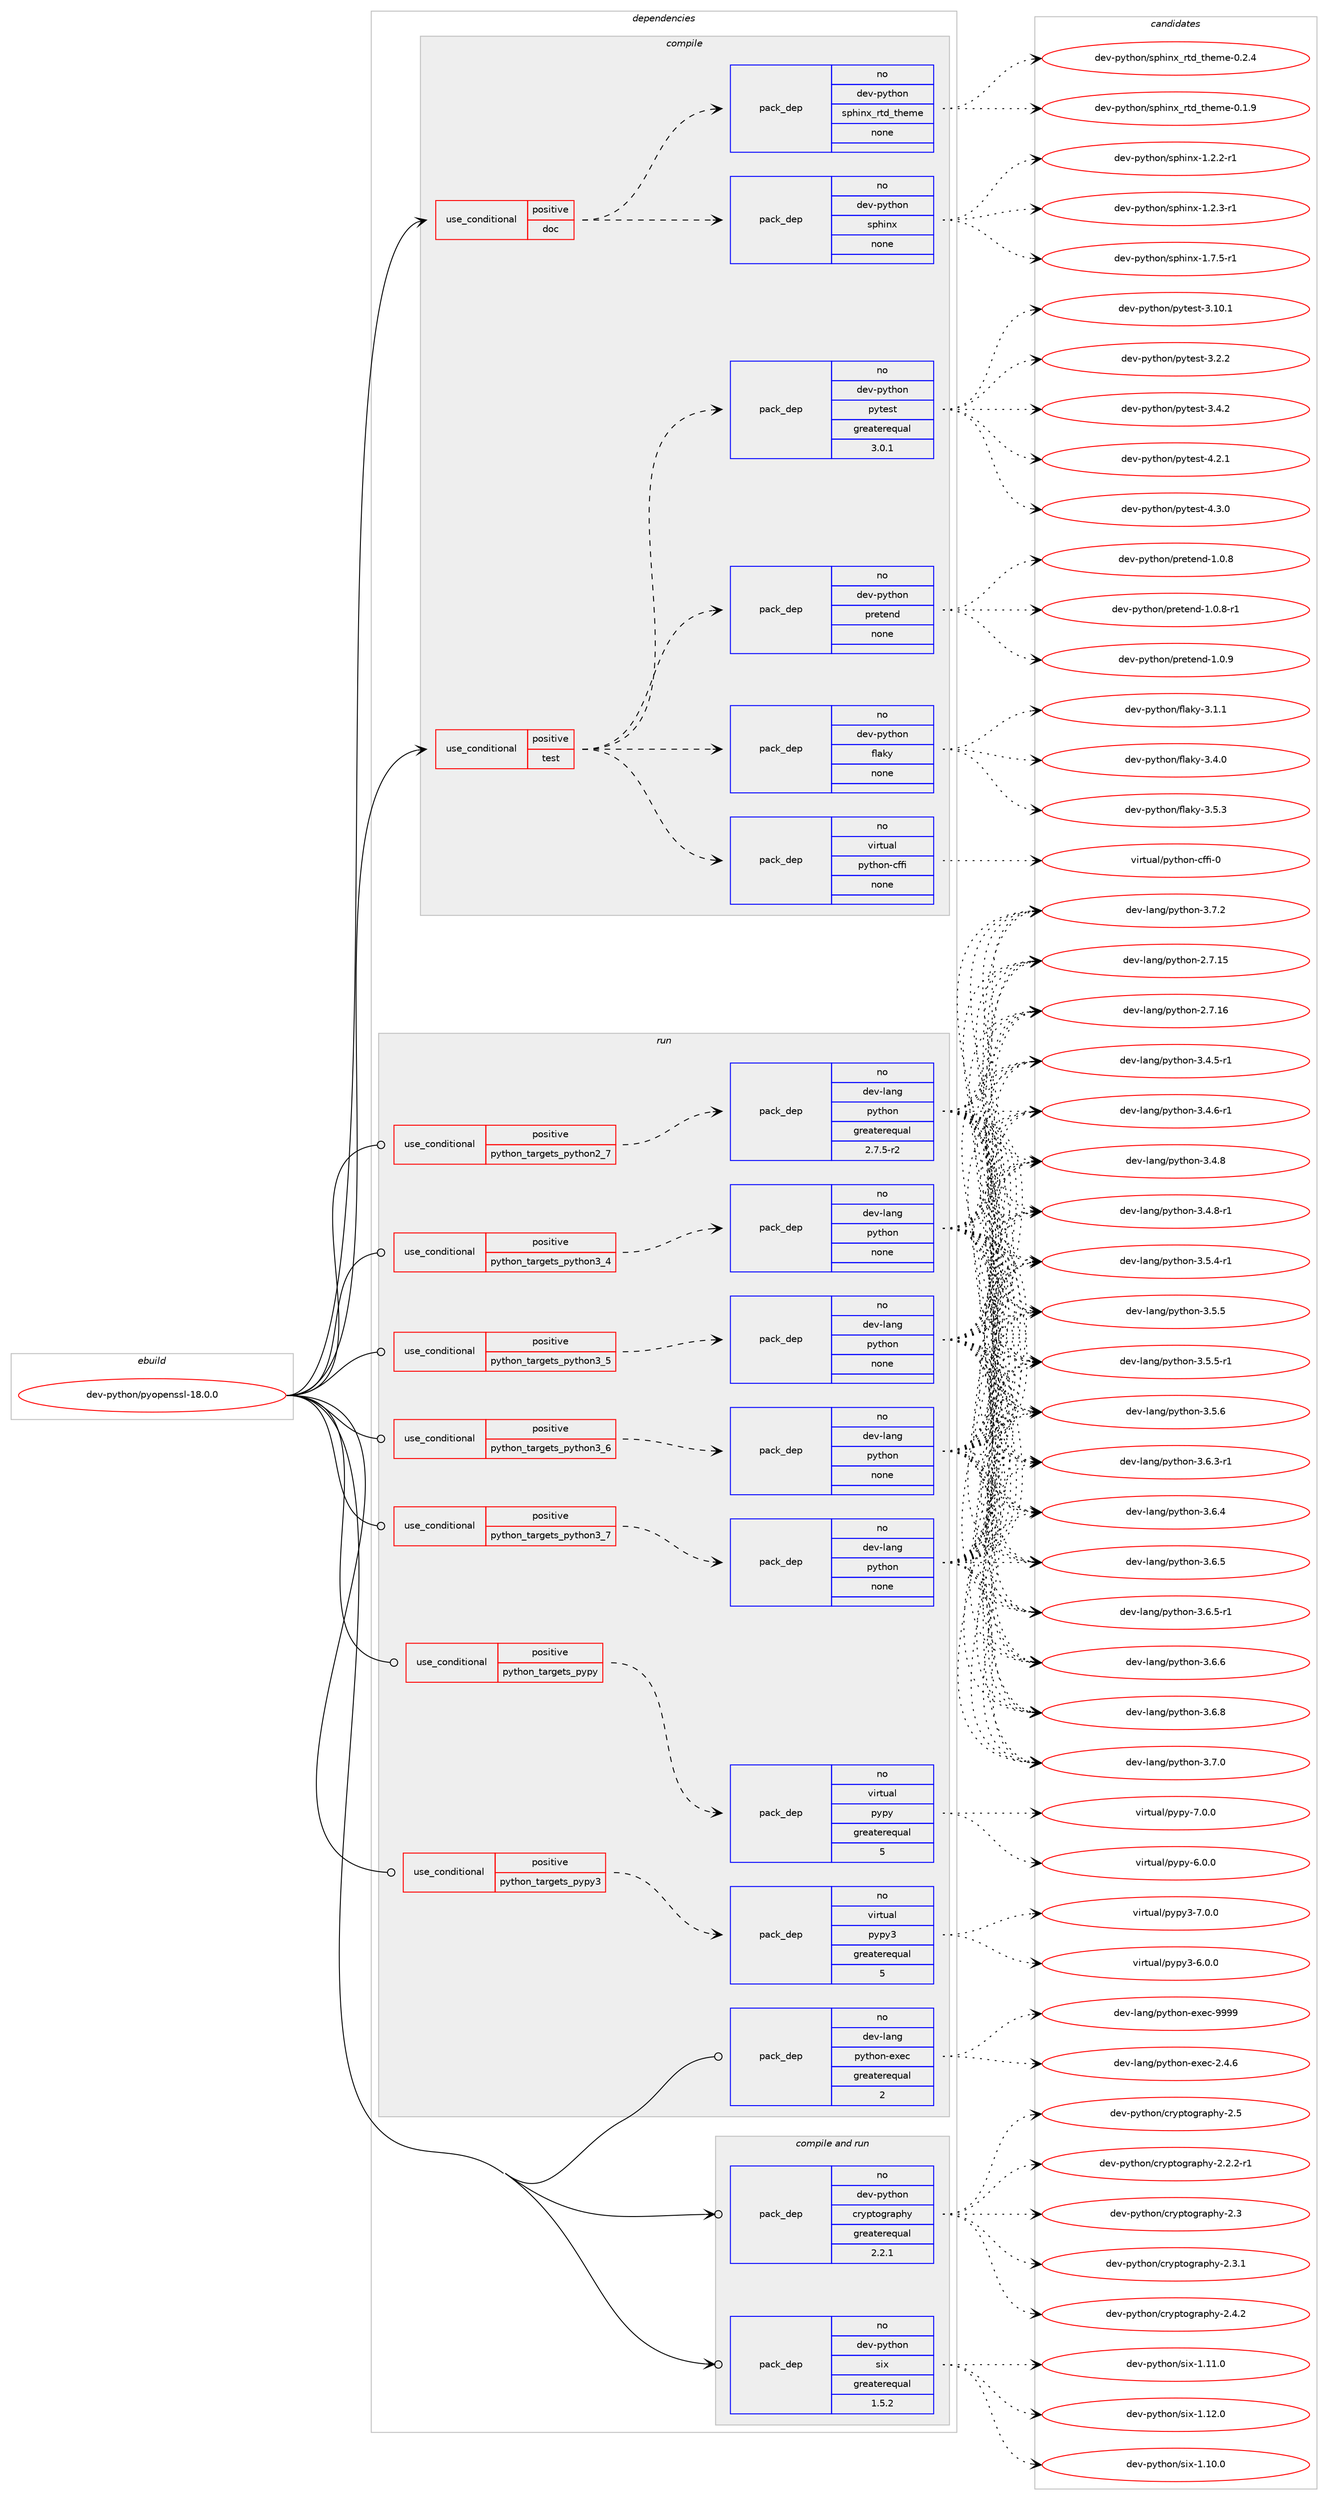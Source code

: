 digraph prolog {

# *************
# Graph options
# *************

newrank=true;
concentrate=true;
compound=true;
graph [rankdir=LR,fontname=Helvetica,fontsize=10,ranksep=1.5];#, ranksep=2.5, nodesep=0.2];
edge  [arrowhead=vee];
node  [fontname=Helvetica,fontsize=10];

# **********
# The ebuild
# **********

subgraph cluster_leftcol {
color=gray;
rank=same;
label=<<i>ebuild</i>>;
id [label="dev-python/pyopenssl-18.0.0", color=red, width=4, href="../dev-python/pyopenssl-18.0.0.svg"];
}

# ****************
# The dependencies
# ****************

subgraph cluster_midcol {
color=gray;
label=<<i>dependencies</i>>;
subgraph cluster_compile {
fillcolor="#eeeeee";
style=filled;
label=<<i>compile</i>>;
subgraph cond381365 {
dependency1430950 [label=<<TABLE BORDER="0" CELLBORDER="1" CELLSPACING="0" CELLPADDING="4"><TR><TD ROWSPAN="3" CELLPADDING="10">use_conditional</TD></TR><TR><TD>positive</TD></TR><TR><TD>doc</TD></TR></TABLE>>, shape=none, color=red];
subgraph pack1026262 {
dependency1430951 [label=<<TABLE BORDER="0" CELLBORDER="1" CELLSPACING="0" CELLPADDING="4" WIDTH="220"><TR><TD ROWSPAN="6" CELLPADDING="30">pack_dep</TD></TR><TR><TD WIDTH="110">no</TD></TR><TR><TD>dev-python</TD></TR><TR><TD>sphinx</TD></TR><TR><TD>none</TD></TR><TR><TD></TD></TR></TABLE>>, shape=none, color=blue];
}
dependency1430950:e -> dependency1430951:w [weight=20,style="dashed",arrowhead="vee"];
subgraph pack1026263 {
dependency1430952 [label=<<TABLE BORDER="0" CELLBORDER="1" CELLSPACING="0" CELLPADDING="4" WIDTH="220"><TR><TD ROWSPAN="6" CELLPADDING="30">pack_dep</TD></TR><TR><TD WIDTH="110">no</TD></TR><TR><TD>dev-python</TD></TR><TR><TD>sphinx_rtd_theme</TD></TR><TR><TD>none</TD></TR><TR><TD></TD></TR></TABLE>>, shape=none, color=blue];
}
dependency1430950:e -> dependency1430952:w [weight=20,style="dashed",arrowhead="vee"];
}
id:e -> dependency1430950:w [weight=20,style="solid",arrowhead="vee"];
subgraph cond381366 {
dependency1430953 [label=<<TABLE BORDER="0" CELLBORDER="1" CELLSPACING="0" CELLPADDING="4"><TR><TD ROWSPAN="3" CELLPADDING="10">use_conditional</TD></TR><TR><TD>positive</TD></TR><TR><TD>test</TD></TR></TABLE>>, shape=none, color=red];
subgraph pack1026264 {
dependency1430954 [label=<<TABLE BORDER="0" CELLBORDER="1" CELLSPACING="0" CELLPADDING="4" WIDTH="220"><TR><TD ROWSPAN="6" CELLPADDING="30">pack_dep</TD></TR><TR><TD WIDTH="110">no</TD></TR><TR><TD>virtual</TD></TR><TR><TD>python-cffi</TD></TR><TR><TD>none</TD></TR><TR><TD></TD></TR></TABLE>>, shape=none, color=blue];
}
dependency1430953:e -> dependency1430954:w [weight=20,style="dashed",arrowhead="vee"];
subgraph pack1026265 {
dependency1430955 [label=<<TABLE BORDER="0" CELLBORDER="1" CELLSPACING="0" CELLPADDING="4" WIDTH="220"><TR><TD ROWSPAN="6" CELLPADDING="30">pack_dep</TD></TR><TR><TD WIDTH="110">no</TD></TR><TR><TD>dev-python</TD></TR><TR><TD>flaky</TD></TR><TR><TD>none</TD></TR><TR><TD></TD></TR></TABLE>>, shape=none, color=blue];
}
dependency1430953:e -> dependency1430955:w [weight=20,style="dashed",arrowhead="vee"];
subgraph pack1026266 {
dependency1430956 [label=<<TABLE BORDER="0" CELLBORDER="1" CELLSPACING="0" CELLPADDING="4" WIDTH="220"><TR><TD ROWSPAN="6" CELLPADDING="30">pack_dep</TD></TR><TR><TD WIDTH="110">no</TD></TR><TR><TD>dev-python</TD></TR><TR><TD>pretend</TD></TR><TR><TD>none</TD></TR><TR><TD></TD></TR></TABLE>>, shape=none, color=blue];
}
dependency1430953:e -> dependency1430956:w [weight=20,style="dashed",arrowhead="vee"];
subgraph pack1026267 {
dependency1430957 [label=<<TABLE BORDER="0" CELLBORDER="1" CELLSPACING="0" CELLPADDING="4" WIDTH="220"><TR><TD ROWSPAN="6" CELLPADDING="30">pack_dep</TD></TR><TR><TD WIDTH="110">no</TD></TR><TR><TD>dev-python</TD></TR><TR><TD>pytest</TD></TR><TR><TD>greaterequal</TD></TR><TR><TD>3.0.1</TD></TR></TABLE>>, shape=none, color=blue];
}
dependency1430953:e -> dependency1430957:w [weight=20,style="dashed",arrowhead="vee"];
}
id:e -> dependency1430953:w [weight=20,style="solid",arrowhead="vee"];
}
subgraph cluster_compileandrun {
fillcolor="#eeeeee";
style=filled;
label=<<i>compile and run</i>>;
subgraph pack1026268 {
dependency1430958 [label=<<TABLE BORDER="0" CELLBORDER="1" CELLSPACING="0" CELLPADDING="4" WIDTH="220"><TR><TD ROWSPAN="6" CELLPADDING="30">pack_dep</TD></TR><TR><TD WIDTH="110">no</TD></TR><TR><TD>dev-python</TD></TR><TR><TD>cryptography</TD></TR><TR><TD>greaterequal</TD></TR><TR><TD>2.2.1</TD></TR></TABLE>>, shape=none, color=blue];
}
id:e -> dependency1430958:w [weight=20,style="solid",arrowhead="odotvee"];
subgraph pack1026269 {
dependency1430959 [label=<<TABLE BORDER="0" CELLBORDER="1" CELLSPACING="0" CELLPADDING="4" WIDTH="220"><TR><TD ROWSPAN="6" CELLPADDING="30">pack_dep</TD></TR><TR><TD WIDTH="110">no</TD></TR><TR><TD>dev-python</TD></TR><TR><TD>six</TD></TR><TR><TD>greaterequal</TD></TR><TR><TD>1.5.2</TD></TR></TABLE>>, shape=none, color=blue];
}
id:e -> dependency1430959:w [weight=20,style="solid",arrowhead="odotvee"];
}
subgraph cluster_run {
fillcolor="#eeeeee";
style=filled;
label=<<i>run</i>>;
subgraph cond381367 {
dependency1430960 [label=<<TABLE BORDER="0" CELLBORDER="1" CELLSPACING="0" CELLPADDING="4"><TR><TD ROWSPAN="3" CELLPADDING="10">use_conditional</TD></TR><TR><TD>positive</TD></TR><TR><TD>python_targets_pypy</TD></TR></TABLE>>, shape=none, color=red];
subgraph pack1026270 {
dependency1430961 [label=<<TABLE BORDER="0" CELLBORDER="1" CELLSPACING="0" CELLPADDING="4" WIDTH="220"><TR><TD ROWSPAN="6" CELLPADDING="30">pack_dep</TD></TR><TR><TD WIDTH="110">no</TD></TR><TR><TD>virtual</TD></TR><TR><TD>pypy</TD></TR><TR><TD>greaterequal</TD></TR><TR><TD>5</TD></TR></TABLE>>, shape=none, color=blue];
}
dependency1430960:e -> dependency1430961:w [weight=20,style="dashed",arrowhead="vee"];
}
id:e -> dependency1430960:w [weight=20,style="solid",arrowhead="odot"];
subgraph cond381368 {
dependency1430962 [label=<<TABLE BORDER="0" CELLBORDER="1" CELLSPACING="0" CELLPADDING="4"><TR><TD ROWSPAN="3" CELLPADDING="10">use_conditional</TD></TR><TR><TD>positive</TD></TR><TR><TD>python_targets_pypy3</TD></TR></TABLE>>, shape=none, color=red];
subgraph pack1026271 {
dependency1430963 [label=<<TABLE BORDER="0" CELLBORDER="1" CELLSPACING="0" CELLPADDING="4" WIDTH="220"><TR><TD ROWSPAN="6" CELLPADDING="30">pack_dep</TD></TR><TR><TD WIDTH="110">no</TD></TR><TR><TD>virtual</TD></TR><TR><TD>pypy3</TD></TR><TR><TD>greaterequal</TD></TR><TR><TD>5</TD></TR></TABLE>>, shape=none, color=blue];
}
dependency1430962:e -> dependency1430963:w [weight=20,style="dashed",arrowhead="vee"];
}
id:e -> dependency1430962:w [weight=20,style="solid",arrowhead="odot"];
subgraph cond381369 {
dependency1430964 [label=<<TABLE BORDER="0" CELLBORDER="1" CELLSPACING="0" CELLPADDING="4"><TR><TD ROWSPAN="3" CELLPADDING="10">use_conditional</TD></TR><TR><TD>positive</TD></TR><TR><TD>python_targets_python2_7</TD></TR></TABLE>>, shape=none, color=red];
subgraph pack1026272 {
dependency1430965 [label=<<TABLE BORDER="0" CELLBORDER="1" CELLSPACING="0" CELLPADDING="4" WIDTH="220"><TR><TD ROWSPAN="6" CELLPADDING="30">pack_dep</TD></TR><TR><TD WIDTH="110">no</TD></TR><TR><TD>dev-lang</TD></TR><TR><TD>python</TD></TR><TR><TD>greaterequal</TD></TR><TR><TD>2.7.5-r2</TD></TR></TABLE>>, shape=none, color=blue];
}
dependency1430964:e -> dependency1430965:w [weight=20,style="dashed",arrowhead="vee"];
}
id:e -> dependency1430964:w [weight=20,style="solid",arrowhead="odot"];
subgraph cond381370 {
dependency1430966 [label=<<TABLE BORDER="0" CELLBORDER="1" CELLSPACING="0" CELLPADDING="4"><TR><TD ROWSPAN="3" CELLPADDING="10">use_conditional</TD></TR><TR><TD>positive</TD></TR><TR><TD>python_targets_python3_4</TD></TR></TABLE>>, shape=none, color=red];
subgraph pack1026273 {
dependency1430967 [label=<<TABLE BORDER="0" CELLBORDER="1" CELLSPACING="0" CELLPADDING="4" WIDTH="220"><TR><TD ROWSPAN="6" CELLPADDING="30">pack_dep</TD></TR><TR><TD WIDTH="110">no</TD></TR><TR><TD>dev-lang</TD></TR><TR><TD>python</TD></TR><TR><TD>none</TD></TR><TR><TD></TD></TR></TABLE>>, shape=none, color=blue];
}
dependency1430966:e -> dependency1430967:w [weight=20,style="dashed",arrowhead="vee"];
}
id:e -> dependency1430966:w [weight=20,style="solid",arrowhead="odot"];
subgraph cond381371 {
dependency1430968 [label=<<TABLE BORDER="0" CELLBORDER="1" CELLSPACING="0" CELLPADDING="4"><TR><TD ROWSPAN="3" CELLPADDING="10">use_conditional</TD></TR><TR><TD>positive</TD></TR><TR><TD>python_targets_python3_5</TD></TR></TABLE>>, shape=none, color=red];
subgraph pack1026274 {
dependency1430969 [label=<<TABLE BORDER="0" CELLBORDER="1" CELLSPACING="0" CELLPADDING="4" WIDTH="220"><TR><TD ROWSPAN="6" CELLPADDING="30">pack_dep</TD></TR><TR><TD WIDTH="110">no</TD></TR><TR><TD>dev-lang</TD></TR><TR><TD>python</TD></TR><TR><TD>none</TD></TR><TR><TD></TD></TR></TABLE>>, shape=none, color=blue];
}
dependency1430968:e -> dependency1430969:w [weight=20,style="dashed",arrowhead="vee"];
}
id:e -> dependency1430968:w [weight=20,style="solid",arrowhead="odot"];
subgraph cond381372 {
dependency1430970 [label=<<TABLE BORDER="0" CELLBORDER="1" CELLSPACING="0" CELLPADDING="4"><TR><TD ROWSPAN="3" CELLPADDING="10">use_conditional</TD></TR><TR><TD>positive</TD></TR><TR><TD>python_targets_python3_6</TD></TR></TABLE>>, shape=none, color=red];
subgraph pack1026275 {
dependency1430971 [label=<<TABLE BORDER="0" CELLBORDER="1" CELLSPACING="0" CELLPADDING="4" WIDTH="220"><TR><TD ROWSPAN="6" CELLPADDING="30">pack_dep</TD></TR><TR><TD WIDTH="110">no</TD></TR><TR><TD>dev-lang</TD></TR><TR><TD>python</TD></TR><TR><TD>none</TD></TR><TR><TD></TD></TR></TABLE>>, shape=none, color=blue];
}
dependency1430970:e -> dependency1430971:w [weight=20,style="dashed",arrowhead="vee"];
}
id:e -> dependency1430970:w [weight=20,style="solid",arrowhead="odot"];
subgraph cond381373 {
dependency1430972 [label=<<TABLE BORDER="0" CELLBORDER="1" CELLSPACING="0" CELLPADDING="4"><TR><TD ROWSPAN="3" CELLPADDING="10">use_conditional</TD></TR><TR><TD>positive</TD></TR><TR><TD>python_targets_python3_7</TD></TR></TABLE>>, shape=none, color=red];
subgraph pack1026276 {
dependency1430973 [label=<<TABLE BORDER="0" CELLBORDER="1" CELLSPACING="0" CELLPADDING="4" WIDTH="220"><TR><TD ROWSPAN="6" CELLPADDING="30">pack_dep</TD></TR><TR><TD WIDTH="110">no</TD></TR><TR><TD>dev-lang</TD></TR><TR><TD>python</TD></TR><TR><TD>none</TD></TR><TR><TD></TD></TR></TABLE>>, shape=none, color=blue];
}
dependency1430972:e -> dependency1430973:w [weight=20,style="dashed",arrowhead="vee"];
}
id:e -> dependency1430972:w [weight=20,style="solid",arrowhead="odot"];
subgraph pack1026277 {
dependency1430974 [label=<<TABLE BORDER="0" CELLBORDER="1" CELLSPACING="0" CELLPADDING="4" WIDTH="220"><TR><TD ROWSPAN="6" CELLPADDING="30">pack_dep</TD></TR><TR><TD WIDTH="110">no</TD></TR><TR><TD>dev-lang</TD></TR><TR><TD>python-exec</TD></TR><TR><TD>greaterequal</TD></TR><TR><TD>2</TD></TR></TABLE>>, shape=none, color=blue];
}
id:e -> dependency1430974:w [weight=20,style="solid",arrowhead="odot"];
}
}

# **************
# The candidates
# **************

subgraph cluster_choices {
rank=same;
color=gray;
label=<<i>candidates</i>>;

subgraph choice1026262 {
color=black;
nodesep=1;
choice10010111845112121116104111110471151121041051101204549465046504511449 [label="dev-python/sphinx-1.2.2-r1", color=red, width=4,href="../dev-python/sphinx-1.2.2-r1.svg"];
choice10010111845112121116104111110471151121041051101204549465046514511449 [label="dev-python/sphinx-1.2.3-r1", color=red, width=4,href="../dev-python/sphinx-1.2.3-r1.svg"];
choice10010111845112121116104111110471151121041051101204549465546534511449 [label="dev-python/sphinx-1.7.5-r1", color=red, width=4,href="../dev-python/sphinx-1.7.5-r1.svg"];
dependency1430951:e -> choice10010111845112121116104111110471151121041051101204549465046504511449:w [style=dotted,weight="100"];
dependency1430951:e -> choice10010111845112121116104111110471151121041051101204549465046514511449:w [style=dotted,weight="100"];
dependency1430951:e -> choice10010111845112121116104111110471151121041051101204549465546534511449:w [style=dotted,weight="100"];
}
subgraph choice1026263 {
color=black;
nodesep=1;
choice10010111845112121116104111110471151121041051101209511411610095116104101109101454846494657 [label="dev-python/sphinx_rtd_theme-0.1.9", color=red, width=4,href="../dev-python/sphinx_rtd_theme-0.1.9.svg"];
choice10010111845112121116104111110471151121041051101209511411610095116104101109101454846504652 [label="dev-python/sphinx_rtd_theme-0.2.4", color=red, width=4,href="../dev-python/sphinx_rtd_theme-0.2.4.svg"];
dependency1430952:e -> choice10010111845112121116104111110471151121041051101209511411610095116104101109101454846494657:w [style=dotted,weight="100"];
dependency1430952:e -> choice10010111845112121116104111110471151121041051101209511411610095116104101109101454846504652:w [style=dotted,weight="100"];
}
subgraph choice1026264 {
color=black;
nodesep=1;
choice118105114116117971084711212111610411111045991021021054548 [label="virtual/python-cffi-0", color=red, width=4,href="../virtual/python-cffi-0.svg"];
dependency1430954:e -> choice118105114116117971084711212111610411111045991021021054548:w [style=dotted,weight="100"];
}
subgraph choice1026265 {
color=black;
nodesep=1;
choice100101118451121211161041111104710210897107121455146494649 [label="dev-python/flaky-3.1.1", color=red, width=4,href="../dev-python/flaky-3.1.1.svg"];
choice100101118451121211161041111104710210897107121455146524648 [label="dev-python/flaky-3.4.0", color=red, width=4,href="../dev-python/flaky-3.4.0.svg"];
choice100101118451121211161041111104710210897107121455146534651 [label="dev-python/flaky-3.5.3", color=red, width=4,href="../dev-python/flaky-3.5.3.svg"];
dependency1430955:e -> choice100101118451121211161041111104710210897107121455146494649:w [style=dotted,weight="100"];
dependency1430955:e -> choice100101118451121211161041111104710210897107121455146524648:w [style=dotted,weight="100"];
dependency1430955:e -> choice100101118451121211161041111104710210897107121455146534651:w [style=dotted,weight="100"];
}
subgraph choice1026266 {
color=black;
nodesep=1;
choice1001011184511212111610411111047112114101116101110100454946484656 [label="dev-python/pretend-1.0.8", color=red, width=4,href="../dev-python/pretend-1.0.8.svg"];
choice10010111845112121116104111110471121141011161011101004549464846564511449 [label="dev-python/pretend-1.0.8-r1", color=red, width=4,href="../dev-python/pretend-1.0.8-r1.svg"];
choice1001011184511212111610411111047112114101116101110100454946484657 [label="dev-python/pretend-1.0.9", color=red, width=4,href="../dev-python/pretend-1.0.9.svg"];
dependency1430956:e -> choice1001011184511212111610411111047112114101116101110100454946484656:w [style=dotted,weight="100"];
dependency1430956:e -> choice10010111845112121116104111110471121141011161011101004549464846564511449:w [style=dotted,weight="100"];
dependency1430956:e -> choice1001011184511212111610411111047112114101116101110100454946484657:w [style=dotted,weight="100"];
}
subgraph choice1026267 {
color=black;
nodesep=1;
choice100101118451121211161041111104711212111610111511645514649484649 [label="dev-python/pytest-3.10.1", color=red, width=4,href="../dev-python/pytest-3.10.1.svg"];
choice1001011184511212111610411111047112121116101115116455146504650 [label="dev-python/pytest-3.2.2", color=red, width=4,href="../dev-python/pytest-3.2.2.svg"];
choice1001011184511212111610411111047112121116101115116455146524650 [label="dev-python/pytest-3.4.2", color=red, width=4,href="../dev-python/pytest-3.4.2.svg"];
choice1001011184511212111610411111047112121116101115116455246504649 [label="dev-python/pytest-4.2.1", color=red, width=4,href="../dev-python/pytest-4.2.1.svg"];
choice1001011184511212111610411111047112121116101115116455246514648 [label="dev-python/pytest-4.3.0", color=red, width=4,href="../dev-python/pytest-4.3.0.svg"];
dependency1430957:e -> choice100101118451121211161041111104711212111610111511645514649484649:w [style=dotted,weight="100"];
dependency1430957:e -> choice1001011184511212111610411111047112121116101115116455146504650:w [style=dotted,weight="100"];
dependency1430957:e -> choice1001011184511212111610411111047112121116101115116455146524650:w [style=dotted,weight="100"];
dependency1430957:e -> choice1001011184511212111610411111047112121116101115116455246504649:w [style=dotted,weight="100"];
dependency1430957:e -> choice1001011184511212111610411111047112121116101115116455246514648:w [style=dotted,weight="100"];
}
subgraph choice1026268 {
color=black;
nodesep=1;
choice100101118451121211161041111104799114121112116111103114971121041214550465046504511449 [label="dev-python/cryptography-2.2.2-r1", color=red, width=4,href="../dev-python/cryptography-2.2.2-r1.svg"];
choice1001011184511212111610411111047991141211121161111031149711210412145504651 [label="dev-python/cryptography-2.3", color=red, width=4,href="../dev-python/cryptography-2.3.svg"];
choice10010111845112121116104111110479911412111211611110311497112104121455046514649 [label="dev-python/cryptography-2.3.1", color=red, width=4,href="../dev-python/cryptography-2.3.1.svg"];
choice10010111845112121116104111110479911412111211611110311497112104121455046524650 [label="dev-python/cryptography-2.4.2", color=red, width=4,href="../dev-python/cryptography-2.4.2.svg"];
choice1001011184511212111610411111047991141211121161111031149711210412145504653 [label="dev-python/cryptography-2.5", color=red, width=4,href="../dev-python/cryptography-2.5.svg"];
dependency1430958:e -> choice100101118451121211161041111104799114121112116111103114971121041214550465046504511449:w [style=dotted,weight="100"];
dependency1430958:e -> choice1001011184511212111610411111047991141211121161111031149711210412145504651:w [style=dotted,weight="100"];
dependency1430958:e -> choice10010111845112121116104111110479911412111211611110311497112104121455046514649:w [style=dotted,weight="100"];
dependency1430958:e -> choice10010111845112121116104111110479911412111211611110311497112104121455046524650:w [style=dotted,weight="100"];
dependency1430958:e -> choice1001011184511212111610411111047991141211121161111031149711210412145504653:w [style=dotted,weight="100"];
}
subgraph choice1026269 {
color=black;
nodesep=1;
choice100101118451121211161041111104711510512045494649484648 [label="dev-python/six-1.10.0", color=red, width=4,href="../dev-python/six-1.10.0.svg"];
choice100101118451121211161041111104711510512045494649494648 [label="dev-python/six-1.11.0", color=red, width=4,href="../dev-python/six-1.11.0.svg"];
choice100101118451121211161041111104711510512045494649504648 [label="dev-python/six-1.12.0", color=red, width=4,href="../dev-python/six-1.12.0.svg"];
dependency1430959:e -> choice100101118451121211161041111104711510512045494649484648:w [style=dotted,weight="100"];
dependency1430959:e -> choice100101118451121211161041111104711510512045494649494648:w [style=dotted,weight="100"];
dependency1430959:e -> choice100101118451121211161041111104711510512045494649504648:w [style=dotted,weight="100"];
}
subgraph choice1026270 {
color=black;
nodesep=1;
choice1181051141161179710847112121112121455446484648 [label="virtual/pypy-6.0.0", color=red, width=4,href="../virtual/pypy-6.0.0.svg"];
choice1181051141161179710847112121112121455546484648 [label="virtual/pypy-7.0.0", color=red, width=4,href="../virtual/pypy-7.0.0.svg"];
dependency1430961:e -> choice1181051141161179710847112121112121455446484648:w [style=dotted,weight="100"];
dependency1430961:e -> choice1181051141161179710847112121112121455546484648:w [style=dotted,weight="100"];
}
subgraph choice1026271 {
color=black;
nodesep=1;
choice118105114116117971084711212111212151455446484648 [label="virtual/pypy3-6.0.0", color=red, width=4,href="../virtual/pypy3-6.0.0.svg"];
choice118105114116117971084711212111212151455546484648 [label="virtual/pypy3-7.0.0", color=red, width=4,href="../virtual/pypy3-7.0.0.svg"];
dependency1430963:e -> choice118105114116117971084711212111212151455446484648:w [style=dotted,weight="100"];
dependency1430963:e -> choice118105114116117971084711212111212151455546484648:w [style=dotted,weight="100"];
}
subgraph choice1026272 {
color=black;
nodesep=1;
choice10010111845108971101034711212111610411111045504655464953 [label="dev-lang/python-2.7.15", color=red, width=4,href="../dev-lang/python-2.7.15.svg"];
choice10010111845108971101034711212111610411111045504655464954 [label="dev-lang/python-2.7.16", color=red, width=4,href="../dev-lang/python-2.7.16.svg"];
choice1001011184510897110103471121211161041111104551465246534511449 [label="dev-lang/python-3.4.5-r1", color=red, width=4,href="../dev-lang/python-3.4.5-r1.svg"];
choice1001011184510897110103471121211161041111104551465246544511449 [label="dev-lang/python-3.4.6-r1", color=red, width=4,href="../dev-lang/python-3.4.6-r1.svg"];
choice100101118451089711010347112121116104111110455146524656 [label="dev-lang/python-3.4.8", color=red, width=4,href="../dev-lang/python-3.4.8.svg"];
choice1001011184510897110103471121211161041111104551465246564511449 [label="dev-lang/python-3.4.8-r1", color=red, width=4,href="../dev-lang/python-3.4.8-r1.svg"];
choice1001011184510897110103471121211161041111104551465346524511449 [label="dev-lang/python-3.5.4-r1", color=red, width=4,href="../dev-lang/python-3.5.4-r1.svg"];
choice100101118451089711010347112121116104111110455146534653 [label="dev-lang/python-3.5.5", color=red, width=4,href="../dev-lang/python-3.5.5.svg"];
choice1001011184510897110103471121211161041111104551465346534511449 [label="dev-lang/python-3.5.5-r1", color=red, width=4,href="../dev-lang/python-3.5.5-r1.svg"];
choice100101118451089711010347112121116104111110455146534654 [label="dev-lang/python-3.5.6", color=red, width=4,href="../dev-lang/python-3.5.6.svg"];
choice1001011184510897110103471121211161041111104551465446514511449 [label="dev-lang/python-3.6.3-r1", color=red, width=4,href="../dev-lang/python-3.6.3-r1.svg"];
choice100101118451089711010347112121116104111110455146544652 [label="dev-lang/python-3.6.4", color=red, width=4,href="../dev-lang/python-3.6.4.svg"];
choice100101118451089711010347112121116104111110455146544653 [label="dev-lang/python-3.6.5", color=red, width=4,href="../dev-lang/python-3.6.5.svg"];
choice1001011184510897110103471121211161041111104551465446534511449 [label="dev-lang/python-3.6.5-r1", color=red, width=4,href="../dev-lang/python-3.6.5-r1.svg"];
choice100101118451089711010347112121116104111110455146544654 [label="dev-lang/python-3.6.6", color=red, width=4,href="../dev-lang/python-3.6.6.svg"];
choice100101118451089711010347112121116104111110455146544656 [label="dev-lang/python-3.6.8", color=red, width=4,href="../dev-lang/python-3.6.8.svg"];
choice100101118451089711010347112121116104111110455146554648 [label="dev-lang/python-3.7.0", color=red, width=4,href="../dev-lang/python-3.7.0.svg"];
choice100101118451089711010347112121116104111110455146554650 [label="dev-lang/python-3.7.2", color=red, width=4,href="../dev-lang/python-3.7.2.svg"];
dependency1430965:e -> choice10010111845108971101034711212111610411111045504655464953:w [style=dotted,weight="100"];
dependency1430965:e -> choice10010111845108971101034711212111610411111045504655464954:w [style=dotted,weight="100"];
dependency1430965:e -> choice1001011184510897110103471121211161041111104551465246534511449:w [style=dotted,weight="100"];
dependency1430965:e -> choice1001011184510897110103471121211161041111104551465246544511449:w [style=dotted,weight="100"];
dependency1430965:e -> choice100101118451089711010347112121116104111110455146524656:w [style=dotted,weight="100"];
dependency1430965:e -> choice1001011184510897110103471121211161041111104551465246564511449:w [style=dotted,weight="100"];
dependency1430965:e -> choice1001011184510897110103471121211161041111104551465346524511449:w [style=dotted,weight="100"];
dependency1430965:e -> choice100101118451089711010347112121116104111110455146534653:w [style=dotted,weight="100"];
dependency1430965:e -> choice1001011184510897110103471121211161041111104551465346534511449:w [style=dotted,weight="100"];
dependency1430965:e -> choice100101118451089711010347112121116104111110455146534654:w [style=dotted,weight="100"];
dependency1430965:e -> choice1001011184510897110103471121211161041111104551465446514511449:w [style=dotted,weight="100"];
dependency1430965:e -> choice100101118451089711010347112121116104111110455146544652:w [style=dotted,weight="100"];
dependency1430965:e -> choice100101118451089711010347112121116104111110455146544653:w [style=dotted,weight="100"];
dependency1430965:e -> choice1001011184510897110103471121211161041111104551465446534511449:w [style=dotted,weight="100"];
dependency1430965:e -> choice100101118451089711010347112121116104111110455146544654:w [style=dotted,weight="100"];
dependency1430965:e -> choice100101118451089711010347112121116104111110455146544656:w [style=dotted,weight="100"];
dependency1430965:e -> choice100101118451089711010347112121116104111110455146554648:w [style=dotted,weight="100"];
dependency1430965:e -> choice100101118451089711010347112121116104111110455146554650:w [style=dotted,weight="100"];
}
subgraph choice1026273 {
color=black;
nodesep=1;
choice10010111845108971101034711212111610411111045504655464953 [label="dev-lang/python-2.7.15", color=red, width=4,href="../dev-lang/python-2.7.15.svg"];
choice10010111845108971101034711212111610411111045504655464954 [label="dev-lang/python-2.7.16", color=red, width=4,href="../dev-lang/python-2.7.16.svg"];
choice1001011184510897110103471121211161041111104551465246534511449 [label="dev-lang/python-3.4.5-r1", color=red, width=4,href="../dev-lang/python-3.4.5-r1.svg"];
choice1001011184510897110103471121211161041111104551465246544511449 [label="dev-lang/python-3.4.6-r1", color=red, width=4,href="../dev-lang/python-3.4.6-r1.svg"];
choice100101118451089711010347112121116104111110455146524656 [label="dev-lang/python-3.4.8", color=red, width=4,href="../dev-lang/python-3.4.8.svg"];
choice1001011184510897110103471121211161041111104551465246564511449 [label="dev-lang/python-3.4.8-r1", color=red, width=4,href="../dev-lang/python-3.4.8-r1.svg"];
choice1001011184510897110103471121211161041111104551465346524511449 [label="dev-lang/python-3.5.4-r1", color=red, width=4,href="../dev-lang/python-3.5.4-r1.svg"];
choice100101118451089711010347112121116104111110455146534653 [label="dev-lang/python-3.5.5", color=red, width=4,href="../dev-lang/python-3.5.5.svg"];
choice1001011184510897110103471121211161041111104551465346534511449 [label="dev-lang/python-3.5.5-r1", color=red, width=4,href="../dev-lang/python-3.5.5-r1.svg"];
choice100101118451089711010347112121116104111110455146534654 [label="dev-lang/python-3.5.6", color=red, width=4,href="../dev-lang/python-3.5.6.svg"];
choice1001011184510897110103471121211161041111104551465446514511449 [label="dev-lang/python-3.6.3-r1", color=red, width=4,href="../dev-lang/python-3.6.3-r1.svg"];
choice100101118451089711010347112121116104111110455146544652 [label="dev-lang/python-3.6.4", color=red, width=4,href="../dev-lang/python-3.6.4.svg"];
choice100101118451089711010347112121116104111110455146544653 [label="dev-lang/python-3.6.5", color=red, width=4,href="../dev-lang/python-3.6.5.svg"];
choice1001011184510897110103471121211161041111104551465446534511449 [label="dev-lang/python-3.6.5-r1", color=red, width=4,href="../dev-lang/python-3.6.5-r1.svg"];
choice100101118451089711010347112121116104111110455146544654 [label="dev-lang/python-3.6.6", color=red, width=4,href="../dev-lang/python-3.6.6.svg"];
choice100101118451089711010347112121116104111110455146544656 [label="dev-lang/python-3.6.8", color=red, width=4,href="../dev-lang/python-3.6.8.svg"];
choice100101118451089711010347112121116104111110455146554648 [label="dev-lang/python-3.7.0", color=red, width=4,href="../dev-lang/python-3.7.0.svg"];
choice100101118451089711010347112121116104111110455146554650 [label="dev-lang/python-3.7.2", color=red, width=4,href="../dev-lang/python-3.7.2.svg"];
dependency1430967:e -> choice10010111845108971101034711212111610411111045504655464953:w [style=dotted,weight="100"];
dependency1430967:e -> choice10010111845108971101034711212111610411111045504655464954:w [style=dotted,weight="100"];
dependency1430967:e -> choice1001011184510897110103471121211161041111104551465246534511449:w [style=dotted,weight="100"];
dependency1430967:e -> choice1001011184510897110103471121211161041111104551465246544511449:w [style=dotted,weight="100"];
dependency1430967:e -> choice100101118451089711010347112121116104111110455146524656:w [style=dotted,weight="100"];
dependency1430967:e -> choice1001011184510897110103471121211161041111104551465246564511449:w [style=dotted,weight="100"];
dependency1430967:e -> choice1001011184510897110103471121211161041111104551465346524511449:w [style=dotted,weight="100"];
dependency1430967:e -> choice100101118451089711010347112121116104111110455146534653:w [style=dotted,weight="100"];
dependency1430967:e -> choice1001011184510897110103471121211161041111104551465346534511449:w [style=dotted,weight="100"];
dependency1430967:e -> choice100101118451089711010347112121116104111110455146534654:w [style=dotted,weight="100"];
dependency1430967:e -> choice1001011184510897110103471121211161041111104551465446514511449:w [style=dotted,weight="100"];
dependency1430967:e -> choice100101118451089711010347112121116104111110455146544652:w [style=dotted,weight="100"];
dependency1430967:e -> choice100101118451089711010347112121116104111110455146544653:w [style=dotted,weight="100"];
dependency1430967:e -> choice1001011184510897110103471121211161041111104551465446534511449:w [style=dotted,weight="100"];
dependency1430967:e -> choice100101118451089711010347112121116104111110455146544654:w [style=dotted,weight="100"];
dependency1430967:e -> choice100101118451089711010347112121116104111110455146544656:w [style=dotted,weight="100"];
dependency1430967:e -> choice100101118451089711010347112121116104111110455146554648:w [style=dotted,weight="100"];
dependency1430967:e -> choice100101118451089711010347112121116104111110455146554650:w [style=dotted,weight="100"];
}
subgraph choice1026274 {
color=black;
nodesep=1;
choice10010111845108971101034711212111610411111045504655464953 [label="dev-lang/python-2.7.15", color=red, width=4,href="../dev-lang/python-2.7.15.svg"];
choice10010111845108971101034711212111610411111045504655464954 [label="dev-lang/python-2.7.16", color=red, width=4,href="../dev-lang/python-2.7.16.svg"];
choice1001011184510897110103471121211161041111104551465246534511449 [label="dev-lang/python-3.4.5-r1", color=red, width=4,href="../dev-lang/python-3.4.5-r1.svg"];
choice1001011184510897110103471121211161041111104551465246544511449 [label="dev-lang/python-3.4.6-r1", color=red, width=4,href="../dev-lang/python-3.4.6-r1.svg"];
choice100101118451089711010347112121116104111110455146524656 [label="dev-lang/python-3.4.8", color=red, width=4,href="../dev-lang/python-3.4.8.svg"];
choice1001011184510897110103471121211161041111104551465246564511449 [label="dev-lang/python-3.4.8-r1", color=red, width=4,href="../dev-lang/python-3.4.8-r1.svg"];
choice1001011184510897110103471121211161041111104551465346524511449 [label="dev-lang/python-3.5.4-r1", color=red, width=4,href="../dev-lang/python-3.5.4-r1.svg"];
choice100101118451089711010347112121116104111110455146534653 [label="dev-lang/python-3.5.5", color=red, width=4,href="../dev-lang/python-3.5.5.svg"];
choice1001011184510897110103471121211161041111104551465346534511449 [label="dev-lang/python-3.5.5-r1", color=red, width=4,href="../dev-lang/python-3.5.5-r1.svg"];
choice100101118451089711010347112121116104111110455146534654 [label="dev-lang/python-3.5.6", color=red, width=4,href="../dev-lang/python-3.5.6.svg"];
choice1001011184510897110103471121211161041111104551465446514511449 [label="dev-lang/python-3.6.3-r1", color=red, width=4,href="../dev-lang/python-3.6.3-r1.svg"];
choice100101118451089711010347112121116104111110455146544652 [label="dev-lang/python-3.6.4", color=red, width=4,href="../dev-lang/python-3.6.4.svg"];
choice100101118451089711010347112121116104111110455146544653 [label="dev-lang/python-3.6.5", color=red, width=4,href="../dev-lang/python-3.6.5.svg"];
choice1001011184510897110103471121211161041111104551465446534511449 [label="dev-lang/python-3.6.5-r1", color=red, width=4,href="../dev-lang/python-3.6.5-r1.svg"];
choice100101118451089711010347112121116104111110455146544654 [label="dev-lang/python-3.6.6", color=red, width=4,href="../dev-lang/python-3.6.6.svg"];
choice100101118451089711010347112121116104111110455146544656 [label="dev-lang/python-3.6.8", color=red, width=4,href="../dev-lang/python-3.6.8.svg"];
choice100101118451089711010347112121116104111110455146554648 [label="dev-lang/python-3.7.0", color=red, width=4,href="../dev-lang/python-3.7.0.svg"];
choice100101118451089711010347112121116104111110455146554650 [label="dev-lang/python-3.7.2", color=red, width=4,href="../dev-lang/python-3.7.2.svg"];
dependency1430969:e -> choice10010111845108971101034711212111610411111045504655464953:w [style=dotted,weight="100"];
dependency1430969:e -> choice10010111845108971101034711212111610411111045504655464954:w [style=dotted,weight="100"];
dependency1430969:e -> choice1001011184510897110103471121211161041111104551465246534511449:w [style=dotted,weight="100"];
dependency1430969:e -> choice1001011184510897110103471121211161041111104551465246544511449:w [style=dotted,weight="100"];
dependency1430969:e -> choice100101118451089711010347112121116104111110455146524656:w [style=dotted,weight="100"];
dependency1430969:e -> choice1001011184510897110103471121211161041111104551465246564511449:w [style=dotted,weight="100"];
dependency1430969:e -> choice1001011184510897110103471121211161041111104551465346524511449:w [style=dotted,weight="100"];
dependency1430969:e -> choice100101118451089711010347112121116104111110455146534653:w [style=dotted,weight="100"];
dependency1430969:e -> choice1001011184510897110103471121211161041111104551465346534511449:w [style=dotted,weight="100"];
dependency1430969:e -> choice100101118451089711010347112121116104111110455146534654:w [style=dotted,weight="100"];
dependency1430969:e -> choice1001011184510897110103471121211161041111104551465446514511449:w [style=dotted,weight="100"];
dependency1430969:e -> choice100101118451089711010347112121116104111110455146544652:w [style=dotted,weight="100"];
dependency1430969:e -> choice100101118451089711010347112121116104111110455146544653:w [style=dotted,weight="100"];
dependency1430969:e -> choice1001011184510897110103471121211161041111104551465446534511449:w [style=dotted,weight="100"];
dependency1430969:e -> choice100101118451089711010347112121116104111110455146544654:w [style=dotted,weight="100"];
dependency1430969:e -> choice100101118451089711010347112121116104111110455146544656:w [style=dotted,weight="100"];
dependency1430969:e -> choice100101118451089711010347112121116104111110455146554648:w [style=dotted,weight="100"];
dependency1430969:e -> choice100101118451089711010347112121116104111110455146554650:w [style=dotted,weight="100"];
}
subgraph choice1026275 {
color=black;
nodesep=1;
choice10010111845108971101034711212111610411111045504655464953 [label="dev-lang/python-2.7.15", color=red, width=4,href="../dev-lang/python-2.7.15.svg"];
choice10010111845108971101034711212111610411111045504655464954 [label="dev-lang/python-2.7.16", color=red, width=4,href="../dev-lang/python-2.7.16.svg"];
choice1001011184510897110103471121211161041111104551465246534511449 [label="dev-lang/python-3.4.5-r1", color=red, width=4,href="../dev-lang/python-3.4.5-r1.svg"];
choice1001011184510897110103471121211161041111104551465246544511449 [label="dev-lang/python-3.4.6-r1", color=red, width=4,href="../dev-lang/python-3.4.6-r1.svg"];
choice100101118451089711010347112121116104111110455146524656 [label="dev-lang/python-3.4.8", color=red, width=4,href="../dev-lang/python-3.4.8.svg"];
choice1001011184510897110103471121211161041111104551465246564511449 [label="dev-lang/python-3.4.8-r1", color=red, width=4,href="../dev-lang/python-3.4.8-r1.svg"];
choice1001011184510897110103471121211161041111104551465346524511449 [label="dev-lang/python-3.5.4-r1", color=red, width=4,href="../dev-lang/python-3.5.4-r1.svg"];
choice100101118451089711010347112121116104111110455146534653 [label="dev-lang/python-3.5.5", color=red, width=4,href="../dev-lang/python-3.5.5.svg"];
choice1001011184510897110103471121211161041111104551465346534511449 [label="dev-lang/python-3.5.5-r1", color=red, width=4,href="../dev-lang/python-3.5.5-r1.svg"];
choice100101118451089711010347112121116104111110455146534654 [label="dev-lang/python-3.5.6", color=red, width=4,href="../dev-lang/python-3.5.6.svg"];
choice1001011184510897110103471121211161041111104551465446514511449 [label="dev-lang/python-3.6.3-r1", color=red, width=4,href="../dev-lang/python-3.6.3-r1.svg"];
choice100101118451089711010347112121116104111110455146544652 [label="dev-lang/python-3.6.4", color=red, width=4,href="../dev-lang/python-3.6.4.svg"];
choice100101118451089711010347112121116104111110455146544653 [label="dev-lang/python-3.6.5", color=red, width=4,href="../dev-lang/python-3.6.5.svg"];
choice1001011184510897110103471121211161041111104551465446534511449 [label="dev-lang/python-3.6.5-r1", color=red, width=4,href="../dev-lang/python-3.6.5-r1.svg"];
choice100101118451089711010347112121116104111110455146544654 [label="dev-lang/python-3.6.6", color=red, width=4,href="../dev-lang/python-3.6.6.svg"];
choice100101118451089711010347112121116104111110455146544656 [label="dev-lang/python-3.6.8", color=red, width=4,href="../dev-lang/python-3.6.8.svg"];
choice100101118451089711010347112121116104111110455146554648 [label="dev-lang/python-3.7.0", color=red, width=4,href="../dev-lang/python-3.7.0.svg"];
choice100101118451089711010347112121116104111110455146554650 [label="dev-lang/python-3.7.2", color=red, width=4,href="../dev-lang/python-3.7.2.svg"];
dependency1430971:e -> choice10010111845108971101034711212111610411111045504655464953:w [style=dotted,weight="100"];
dependency1430971:e -> choice10010111845108971101034711212111610411111045504655464954:w [style=dotted,weight="100"];
dependency1430971:e -> choice1001011184510897110103471121211161041111104551465246534511449:w [style=dotted,weight="100"];
dependency1430971:e -> choice1001011184510897110103471121211161041111104551465246544511449:w [style=dotted,weight="100"];
dependency1430971:e -> choice100101118451089711010347112121116104111110455146524656:w [style=dotted,weight="100"];
dependency1430971:e -> choice1001011184510897110103471121211161041111104551465246564511449:w [style=dotted,weight="100"];
dependency1430971:e -> choice1001011184510897110103471121211161041111104551465346524511449:w [style=dotted,weight="100"];
dependency1430971:e -> choice100101118451089711010347112121116104111110455146534653:w [style=dotted,weight="100"];
dependency1430971:e -> choice1001011184510897110103471121211161041111104551465346534511449:w [style=dotted,weight="100"];
dependency1430971:e -> choice100101118451089711010347112121116104111110455146534654:w [style=dotted,weight="100"];
dependency1430971:e -> choice1001011184510897110103471121211161041111104551465446514511449:w [style=dotted,weight="100"];
dependency1430971:e -> choice100101118451089711010347112121116104111110455146544652:w [style=dotted,weight="100"];
dependency1430971:e -> choice100101118451089711010347112121116104111110455146544653:w [style=dotted,weight="100"];
dependency1430971:e -> choice1001011184510897110103471121211161041111104551465446534511449:w [style=dotted,weight="100"];
dependency1430971:e -> choice100101118451089711010347112121116104111110455146544654:w [style=dotted,weight="100"];
dependency1430971:e -> choice100101118451089711010347112121116104111110455146544656:w [style=dotted,weight="100"];
dependency1430971:e -> choice100101118451089711010347112121116104111110455146554648:w [style=dotted,weight="100"];
dependency1430971:e -> choice100101118451089711010347112121116104111110455146554650:w [style=dotted,weight="100"];
}
subgraph choice1026276 {
color=black;
nodesep=1;
choice10010111845108971101034711212111610411111045504655464953 [label="dev-lang/python-2.7.15", color=red, width=4,href="../dev-lang/python-2.7.15.svg"];
choice10010111845108971101034711212111610411111045504655464954 [label="dev-lang/python-2.7.16", color=red, width=4,href="../dev-lang/python-2.7.16.svg"];
choice1001011184510897110103471121211161041111104551465246534511449 [label="dev-lang/python-3.4.5-r1", color=red, width=4,href="../dev-lang/python-3.4.5-r1.svg"];
choice1001011184510897110103471121211161041111104551465246544511449 [label="dev-lang/python-3.4.6-r1", color=red, width=4,href="../dev-lang/python-3.4.6-r1.svg"];
choice100101118451089711010347112121116104111110455146524656 [label="dev-lang/python-3.4.8", color=red, width=4,href="../dev-lang/python-3.4.8.svg"];
choice1001011184510897110103471121211161041111104551465246564511449 [label="dev-lang/python-3.4.8-r1", color=red, width=4,href="../dev-lang/python-3.4.8-r1.svg"];
choice1001011184510897110103471121211161041111104551465346524511449 [label="dev-lang/python-3.5.4-r1", color=red, width=4,href="../dev-lang/python-3.5.4-r1.svg"];
choice100101118451089711010347112121116104111110455146534653 [label="dev-lang/python-3.5.5", color=red, width=4,href="../dev-lang/python-3.5.5.svg"];
choice1001011184510897110103471121211161041111104551465346534511449 [label="dev-lang/python-3.5.5-r1", color=red, width=4,href="../dev-lang/python-3.5.5-r1.svg"];
choice100101118451089711010347112121116104111110455146534654 [label="dev-lang/python-3.5.6", color=red, width=4,href="../dev-lang/python-3.5.6.svg"];
choice1001011184510897110103471121211161041111104551465446514511449 [label="dev-lang/python-3.6.3-r1", color=red, width=4,href="../dev-lang/python-3.6.3-r1.svg"];
choice100101118451089711010347112121116104111110455146544652 [label="dev-lang/python-3.6.4", color=red, width=4,href="../dev-lang/python-3.6.4.svg"];
choice100101118451089711010347112121116104111110455146544653 [label="dev-lang/python-3.6.5", color=red, width=4,href="../dev-lang/python-3.6.5.svg"];
choice1001011184510897110103471121211161041111104551465446534511449 [label="dev-lang/python-3.6.5-r1", color=red, width=4,href="../dev-lang/python-3.6.5-r1.svg"];
choice100101118451089711010347112121116104111110455146544654 [label="dev-lang/python-3.6.6", color=red, width=4,href="../dev-lang/python-3.6.6.svg"];
choice100101118451089711010347112121116104111110455146544656 [label="dev-lang/python-3.6.8", color=red, width=4,href="../dev-lang/python-3.6.8.svg"];
choice100101118451089711010347112121116104111110455146554648 [label="dev-lang/python-3.7.0", color=red, width=4,href="../dev-lang/python-3.7.0.svg"];
choice100101118451089711010347112121116104111110455146554650 [label="dev-lang/python-3.7.2", color=red, width=4,href="../dev-lang/python-3.7.2.svg"];
dependency1430973:e -> choice10010111845108971101034711212111610411111045504655464953:w [style=dotted,weight="100"];
dependency1430973:e -> choice10010111845108971101034711212111610411111045504655464954:w [style=dotted,weight="100"];
dependency1430973:e -> choice1001011184510897110103471121211161041111104551465246534511449:w [style=dotted,weight="100"];
dependency1430973:e -> choice1001011184510897110103471121211161041111104551465246544511449:w [style=dotted,weight="100"];
dependency1430973:e -> choice100101118451089711010347112121116104111110455146524656:w [style=dotted,weight="100"];
dependency1430973:e -> choice1001011184510897110103471121211161041111104551465246564511449:w [style=dotted,weight="100"];
dependency1430973:e -> choice1001011184510897110103471121211161041111104551465346524511449:w [style=dotted,weight="100"];
dependency1430973:e -> choice100101118451089711010347112121116104111110455146534653:w [style=dotted,weight="100"];
dependency1430973:e -> choice1001011184510897110103471121211161041111104551465346534511449:w [style=dotted,weight="100"];
dependency1430973:e -> choice100101118451089711010347112121116104111110455146534654:w [style=dotted,weight="100"];
dependency1430973:e -> choice1001011184510897110103471121211161041111104551465446514511449:w [style=dotted,weight="100"];
dependency1430973:e -> choice100101118451089711010347112121116104111110455146544652:w [style=dotted,weight="100"];
dependency1430973:e -> choice100101118451089711010347112121116104111110455146544653:w [style=dotted,weight="100"];
dependency1430973:e -> choice1001011184510897110103471121211161041111104551465446534511449:w [style=dotted,weight="100"];
dependency1430973:e -> choice100101118451089711010347112121116104111110455146544654:w [style=dotted,weight="100"];
dependency1430973:e -> choice100101118451089711010347112121116104111110455146544656:w [style=dotted,weight="100"];
dependency1430973:e -> choice100101118451089711010347112121116104111110455146554648:w [style=dotted,weight="100"];
dependency1430973:e -> choice100101118451089711010347112121116104111110455146554650:w [style=dotted,weight="100"];
}
subgraph choice1026277 {
color=black;
nodesep=1;
choice1001011184510897110103471121211161041111104510112010199455046524654 [label="dev-lang/python-exec-2.4.6", color=red, width=4,href="../dev-lang/python-exec-2.4.6.svg"];
choice10010111845108971101034711212111610411111045101120101994557575757 [label="dev-lang/python-exec-9999", color=red, width=4,href="../dev-lang/python-exec-9999.svg"];
dependency1430974:e -> choice1001011184510897110103471121211161041111104510112010199455046524654:w [style=dotted,weight="100"];
dependency1430974:e -> choice10010111845108971101034711212111610411111045101120101994557575757:w [style=dotted,weight="100"];
}
}

}
